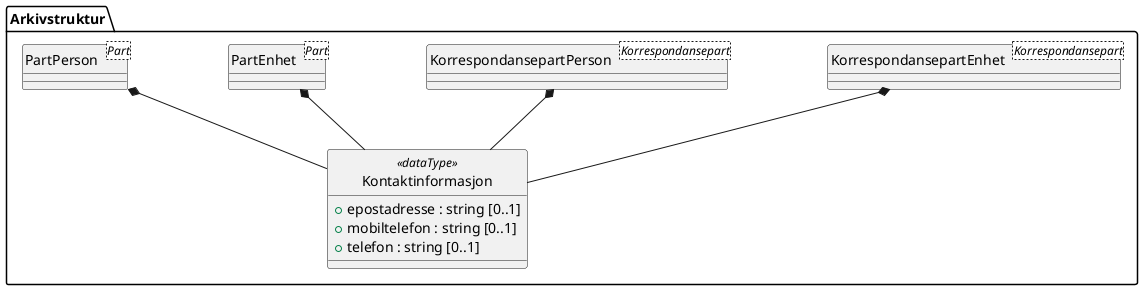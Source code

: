 @startuml
skinparam nodesep 100
hide circle
class Arkivstruktur.Kontaktinformasjon <<dataType>> {
  +epostadresse : string [0..1]
  +mobiltelefon : string [0..1]
  +telefon : string [0..1]
}
class Arkivstruktur.KorrespondansepartEnhet <Korrespondansepart> {
}
Arkivstruktur.KorrespondansepartEnhet *-- Arkivstruktur.Kontaktinformasjon
class Arkivstruktur.KorrespondansepartPerson <Korrespondansepart> {
}
Arkivstruktur.KorrespondansepartPerson *-- Arkivstruktur.Kontaktinformasjon
class Arkivstruktur.PartEnhet <Part> {
}
Arkivstruktur.PartEnhet *-- Arkivstruktur.Kontaktinformasjon
class Arkivstruktur.PartPerson <Part> {
}
Arkivstruktur.PartPerson *-- Arkivstruktur.Kontaktinformasjon
@enduml

